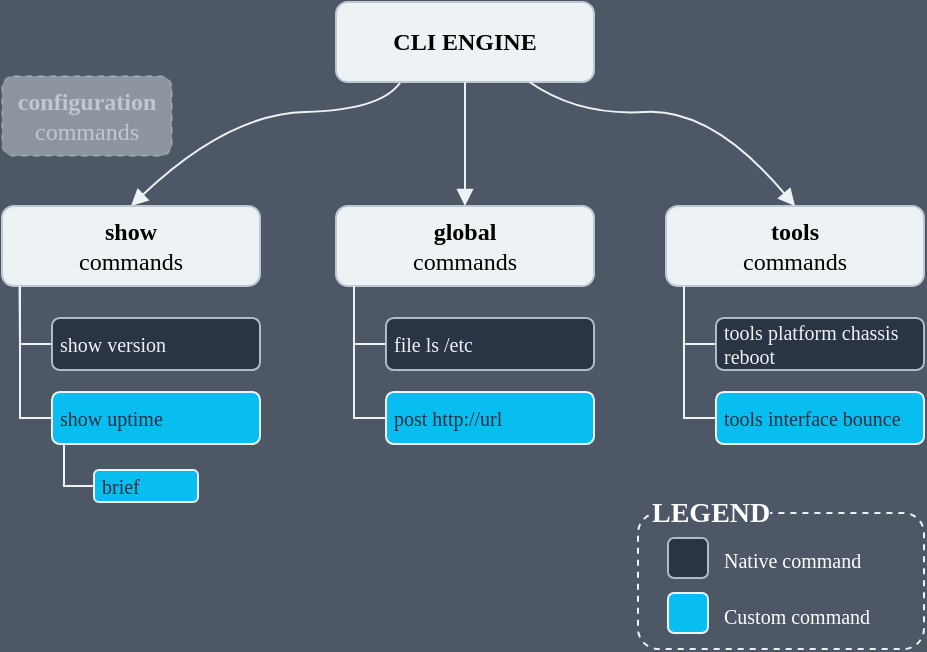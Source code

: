 <mxfile version="26.0.11" pages="3">
  <diagram name="[0] Cli plugins" id="FyxOA19ZdZb6XShkcGTg">
    <mxGraphModel dx="988" dy="550" grid="0" gridSize="2" guides="1" tooltips="1" connect="1" arrows="1" fold="1" page="1" pageScale="1" pageWidth="3300" pageHeight="4681" background="#4D5766" math="0" shadow="0">
      <root>
        <mxCell id="v35DyY4_wD7kl4gQBfIq-0" />
        <mxCell id="v35DyY4_wD7kl4gQBfIq-1" parent="v35DyY4_wD7kl4gQBfIq-0" />
        <mxCell id="3NR0YSU2vHcT9yE99jEo-3" value="" style="rounded=1;whiteSpace=wrap;html=1;fillColor=none;strokeColor=#EDF3F5;dashed=1;" vertex="1" parent="v35DyY4_wD7kl4gQBfIq-1">
          <mxGeometry x="1603" y="1804.5" width="143" height="68" as="geometry" />
        </mxCell>
        <mxCell id="cjOOpPMKw65pERf4yYbk-2" value="&lt;b&gt;global&lt;br&gt;&lt;/b&gt;commands" style="rounded=1;whiteSpace=wrap;html=1;strokeColor=#BEC8D2;fontFamily=Google Sans;fontSource=https%3A%2F%2Ffonts.googleapis.com%2Fcss%3Ffamily%3DGoogle%2BSans;fillColor=#EDF3F5;" vertex="1" parent="v35DyY4_wD7kl4gQBfIq-1">
          <mxGeometry x="1452" y="1651" width="129" height="40" as="geometry" />
        </mxCell>
        <mxCell id="cjOOpPMKw65pERf4yYbk-3" value="&lt;b&gt;tools&lt;br&gt;&lt;/b&gt;commands" style="rounded=1;whiteSpace=wrap;html=1;strokeColor=#BEC8D2;fontFamily=Google Sans;fontSource=https%3A%2F%2Ffonts.googleapis.com%2Fcss%3Ffamily%3DGoogle%2BSans;fillColor=#EDF3F5;" vertex="1" parent="v35DyY4_wD7kl4gQBfIq-1">
          <mxGeometry x="1617" y="1651" width="129" height="40" as="geometry" />
        </mxCell>
        <mxCell id="cjOOpPMKw65pERf4yYbk-4" value="" style="endArrow=block;html=1;rounded=0;entryX=0.5;entryY=0;entryDx=0;entryDy=0;exitX=0.25;exitY=1;exitDx=0;exitDy=0;strokeColor=#EDF3F5;endFill=1;curved=1;" edge="1" parent="v35DyY4_wD7kl4gQBfIq-1" source="cjOOpPMKw65pERf4yYbk-0" target="cjOOpPMKw65pERf4yYbk-1">
          <mxGeometry width="50" height="50" relative="1" as="geometry">
            <mxPoint x="1312" y="1631" as="sourcePoint" />
            <mxPoint x="1362" y="1581" as="targetPoint" />
            <Array as="points">
              <mxPoint x="1475" y="1603" />
              <mxPoint x="1398" y="1605" />
            </Array>
          </mxGeometry>
        </mxCell>
        <mxCell id="cjOOpPMKw65pERf4yYbk-0" value="&lt;b&gt;CLI ENGINE&lt;/b&gt;" style="rounded=1;whiteSpace=wrap;html=1;strokeColor=#BEC8D2;fontFamily=Google Sans;fontSource=https%3A%2F%2Ffonts.googleapis.com%2Fcss%3Ffamily%3DGoogle%2BSans;fillColor=#EDF3F5;" vertex="1" parent="v35DyY4_wD7kl4gQBfIq-1">
          <mxGeometry x="1452" y="1549" width="129" height="40" as="geometry" />
        </mxCell>
        <mxCell id="cjOOpPMKw65pERf4yYbk-5" value="&lt;font style=&quot;color: rgb(190, 200, 210);&quot;&gt;&lt;b&gt;configuration&lt;br&gt;&lt;/b&gt;commands&lt;/font&gt;" style="rounded=1;whiteSpace=wrap;html=1;strokeColor=#BEC8D2;fontFamily=Google Sans;fontSource=https%3A%2F%2Ffonts.googleapis.com%2Fcss%3Ffamily%3DGoogle%2BSans;fillColor=#EDF3F5;gradientColor=none;opacity=40;dashed=1;" vertex="1" parent="v35DyY4_wD7kl4gQBfIq-1">
          <mxGeometry x="1285" y="1586" width="85" height="40" as="geometry" />
        </mxCell>
        <mxCell id="cjOOpPMKw65pERf4yYbk-7" value="" style="endArrow=block;html=1;rounded=0;exitX=0.5;exitY=1;exitDx=0;exitDy=0;entryX=0.5;entryY=0;entryDx=0;entryDy=0;strokeColor=#EDF3F5;align=center;verticalAlign=middle;fontFamily=Helvetica;fontSize=11;fontColor=default;labelBackgroundColor=default;endFill=1;curved=1;" edge="1" parent="v35DyY4_wD7kl4gQBfIq-1" source="cjOOpPMKw65pERf4yYbk-0" target="cjOOpPMKw65pERf4yYbk-2">
          <mxGeometry width="50" height="50" relative="1" as="geometry">
            <mxPoint x="1587" y="1652" as="sourcePoint" />
            <mxPoint x="1637" y="1602" as="targetPoint" />
          </mxGeometry>
        </mxCell>
        <mxCell id="cjOOpPMKw65pERf4yYbk-8" value="" style="endArrow=block;html=1;rounded=0;exitX=0.75;exitY=1;exitDx=0;exitDy=0;entryX=0.5;entryY=0;entryDx=0;entryDy=0;strokeColor=#EDF3F5;align=center;verticalAlign=middle;fontFamily=Helvetica;fontSize=11;fontColor=default;labelBackgroundColor=default;endFill=1;curved=1;" edge="1" parent="v35DyY4_wD7kl4gQBfIq-1" source="cjOOpPMKw65pERf4yYbk-0" target="cjOOpPMKw65pERf4yYbk-3">
          <mxGeometry width="50" height="50" relative="1" as="geometry">
            <mxPoint x="1602" y="1589" as="sourcePoint" />
            <mxPoint x="1602" y="1651" as="targetPoint" />
            <Array as="points">
              <mxPoint x="1573" y="1606" />
              <mxPoint x="1640" y="1602" />
            </Array>
          </mxGeometry>
        </mxCell>
        <mxCell id="cjOOpPMKw65pERf4yYbk-10" value="" style="endArrow=none;html=1;strokeWidth=1;rounded=0;strokeColor=#EDF3F5;entryX=0.068;entryY=0.991;entryDx=0;entryDy=0;entryPerimeter=0;exitX=0;exitY=0.5;exitDx=0;exitDy=0;fontFamily=Google Sans;fontSource=https%3A%2F%2Ffonts.googleapis.com%2Fcss%3Ffamily%3DGoogle%2BSans;" edge="1" parent="v35DyY4_wD7kl4gQBfIq-1" source="cjOOpPMKw65pERf4yYbk-9" target="cjOOpPMKw65pERf4yYbk-1">
          <mxGeometry width="50" height="50" relative="1" as="geometry">
            <mxPoint x="1315" y="1739" as="sourcePoint" />
            <mxPoint x="1294" y="1700" as="targetPoint" />
            <Array as="points">
              <mxPoint x="1294" y="1720" />
            </Array>
          </mxGeometry>
        </mxCell>
        <mxCell id="cjOOpPMKw65pERf4yYbk-9" value="show version" style="rounded=1;whiteSpace=wrap;html=1;strokeColor=#BEC8D2;fontFamily=Fira Code;fontSource=https%3A%2F%2Ffonts.googleapis.com%2Fcss%3Ffamily%3DFira%2BCode;fillColor=#273142;opacity=90;fontColor=#EDF3F5;align=left;spacingLeft=2;fontSize=10;" vertex="1" parent="v35DyY4_wD7kl4gQBfIq-1">
          <mxGeometry x="1310" y="1707" width="104" height="26" as="geometry" />
        </mxCell>
        <mxCell id="cjOOpPMKw65pERf4yYbk-1" value="&lt;b&gt;show&lt;br&gt;&lt;/b&gt;commands" style="rounded=1;whiteSpace=wrap;html=1;strokeColor=#BEC8D2;fontFamily=Google Sans;fontSource=https%3A%2F%2Ffonts.googleapis.com%2Fcss%3Ffamily%3DGoogle%2BSans;fillColor=#EDF3F5;" vertex="1" parent="v35DyY4_wD7kl4gQBfIq-1">
          <mxGeometry x="1285" y="1651" width="129" height="40" as="geometry" />
        </mxCell>
        <mxCell id="cjOOpPMKw65pERf4yYbk-12" value="show uptime" style="rounded=1;whiteSpace=wrap;html=1;strokeColor=#FFFFFF;fontFamily=Fira Code;fontSource=https%3A%2F%2Ffonts.googleapis.com%2Fcss%3Ffamily%3DFira%2BCode;fillColor=#00C9FF;opacity=90;fontColor=#273142;align=left;verticalAlign=middle;spacingLeft=2;fontSize=10;" vertex="1" parent="v35DyY4_wD7kl4gQBfIq-1">
          <mxGeometry x="1310" y="1744" width="104" height="26" as="geometry" />
        </mxCell>
        <mxCell id="cjOOpPMKw65pERf4yYbk-13" value="" style="endArrow=none;html=1;strokeWidth=1;rounded=0;strokeColor=#EDF3F5;entryX=0.068;entryY=0.991;entryDx=0;entryDy=0;entryPerimeter=0;exitX=0;exitY=0.5;exitDx=0;exitDy=0;fontFamily=Google Sans;fontSource=https%3A%2F%2Ffonts.googleapis.com%2Fcss%3Ffamily%3DGoogle%2BSans;" edge="1" parent="v35DyY4_wD7kl4gQBfIq-1" source="cjOOpPMKw65pERf4yYbk-12">
          <mxGeometry width="50" height="50" relative="1" as="geometry">
            <mxPoint x="1310" y="1720" as="sourcePoint" />
            <mxPoint x="1294" y="1691" as="targetPoint" />
            <Array as="points">
              <mxPoint x="1294" y="1757" />
            </Array>
          </mxGeometry>
        </mxCell>
        <mxCell id="cjOOpPMKw65pERf4yYbk-14" value="" style="endArrow=none;html=1;strokeWidth=1;rounded=0;strokeColor=#EDF3F5;entryX=0.068;entryY=0.991;entryDx=0;entryDy=0;entryPerimeter=0;exitX=0;exitY=0.5;exitDx=0;exitDy=0;fontFamily=Google Sans;fontSource=https%3A%2F%2Ffonts.googleapis.com%2Fcss%3Ffamily%3DGoogle%2BSans;" edge="1" parent="v35DyY4_wD7kl4gQBfIq-1" source="cjOOpPMKw65pERf4yYbk-15">
          <mxGeometry width="50" height="50" relative="1" as="geometry">
            <mxPoint x="1482" y="1739" as="sourcePoint" />
            <mxPoint x="1461" y="1691" as="targetPoint" />
            <Array as="points">
              <mxPoint x="1461" y="1720" />
            </Array>
          </mxGeometry>
        </mxCell>
        <mxCell id="cjOOpPMKw65pERf4yYbk-15" value="file ls /etc" style="rounded=1;whiteSpace=wrap;html=1;strokeColor=#BEC8D2;fontFamily=Fira Code;fontSource=https%3A%2F%2Ffonts.googleapis.com%2Fcss%3Ffamily%3DFira%2BCode;fillColor=#273142;opacity=90;fontColor=#EDF3F5;align=left;spacingLeft=2;fontSize=10;" vertex="1" parent="v35DyY4_wD7kl4gQBfIq-1">
          <mxGeometry x="1477" y="1707" width="104" height="26" as="geometry" />
        </mxCell>
        <mxCell id="cjOOpPMKw65pERf4yYbk-16" value="post http://url" style="rounded=1;whiteSpace=wrap;html=1;strokeColor=#FFFFFF;fontFamily=Fira Code;fontSource=https%3A%2F%2Ffonts.googleapis.com%2Fcss%3Ffamily%3DFira%2BCode;fillColor=#00C9FF;opacity=90;fontColor=#273142;align=left;verticalAlign=middle;spacingLeft=2;fontSize=10;" vertex="1" parent="v35DyY4_wD7kl4gQBfIq-1">
          <mxGeometry x="1477" y="1744" width="104" height="26" as="geometry" />
        </mxCell>
        <mxCell id="cjOOpPMKw65pERf4yYbk-17" value="" style="endArrow=none;html=1;strokeWidth=1;rounded=0;strokeColor=#EDF3F5;entryX=0.068;entryY=0.991;entryDx=0;entryDy=0;entryPerimeter=0;exitX=0;exitY=0.5;exitDx=0;exitDy=0;fontFamily=Google Sans;fontSource=https%3A%2F%2Ffonts.googleapis.com%2Fcss%3Ffamily%3DGoogle%2BSans;" edge="1" parent="v35DyY4_wD7kl4gQBfIq-1" source="cjOOpPMKw65pERf4yYbk-16">
          <mxGeometry width="50" height="50" relative="1" as="geometry">
            <mxPoint x="1477" y="1720" as="sourcePoint" />
            <mxPoint x="1461" y="1691" as="targetPoint" />
            <Array as="points">
              <mxPoint x="1461" y="1757" />
            </Array>
          </mxGeometry>
        </mxCell>
        <mxCell id="cjOOpPMKw65pERf4yYbk-18" value="" style="endArrow=none;html=1;strokeWidth=1;rounded=0;strokeColor=#EDF3F5;entryX=0.068;entryY=0.991;entryDx=0;entryDy=0;entryPerimeter=0;exitX=0;exitY=0.5;exitDx=0;exitDy=0;fontFamily=Google Sans;fontSource=https%3A%2F%2Ffonts.googleapis.com%2Fcss%3Ffamily%3DGoogle%2BSans;" edge="1" parent="v35DyY4_wD7kl4gQBfIq-1" source="cjOOpPMKw65pERf4yYbk-19">
          <mxGeometry width="50" height="50" relative="1" as="geometry">
            <mxPoint x="1647" y="1739" as="sourcePoint" />
            <mxPoint x="1626" y="1691" as="targetPoint" />
            <Array as="points">
              <mxPoint x="1626" y="1720" />
            </Array>
          </mxGeometry>
        </mxCell>
        <mxCell id="cjOOpPMKw65pERf4yYbk-19" value="tools platform chassis reboot" style="rounded=1;whiteSpace=wrap;html=1;strokeColor=#BEC8D2;fontFamily=Fira Code;fontSource=https%3A%2F%2Ffonts.googleapis.com%2Fcss%3Ffamily%3DFira%2BCode;fillColor=#273142;opacity=90;fontColor=#EDF3F5;align=left;spacingLeft=2;fontSize=10;" vertex="1" parent="v35DyY4_wD7kl4gQBfIq-1">
          <mxGeometry x="1642" y="1707" width="104" height="26" as="geometry" />
        </mxCell>
        <mxCell id="cjOOpPMKw65pERf4yYbk-20" value="tools interface bounce" style="rounded=1;whiteSpace=wrap;html=1;strokeColor=#FFFFFF;fontFamily=Fira Code;fontSource=https%3A%2F%2Ffonts.googleapis.com%2Fcss%3Ffamily%3DFira%2BCode;fillColor=#00C9FF;opacity=90;fontColor=#273142;align=left;verticalAlign=middle;spacingLeft=2;fontSize=10;" vertex="1" parent="v35DyY4_wD7kl4gQBfIq-1">
          <mxGeometry x="1642" y="1744" width="104" height="26" as="geometry" />
        </mxCell>
        <mxCell id="cjOOpPMKw65pERf4yYbk-21" value="" style="endArrow=none;html=1;strokeWidth=1;rounded=0;strokeColor=#EDF3F5;entryX=0.068;entryY=0.991;entryDx=0;entryDy=0;entryPerimeter=0;exitX=0;exitY=0.5;exitDx=0;exitDy=0;fontFamily=Google Sans;fontSource=https%3A%2F%2Ffonts.googleapis.com%2Fcss%3Ffamily%3DGoogle%2BSans;" edge="1" parent="v35DyY4_wD7kl4gQBfIq-1" source="cjOOpPMKw65pERf4yYbk-20">
          <mxGeometry width="50" height="50" relative="1" as="geometry">
            <mxPoint x="1642" y="1720" as="sourcePoint" />
            <mxPoint x="1626" y="1691" as="targetPoint" />
            <Array as="points">
              <mxPoint x="1626" y="1757" />
            </Array>
          </mxGeometry>
        </mxCell>
        <mxCell id="cjOOpPMKw65pERf4yYbk-22" value="" style="rounded=1;whiteSpace=wrap;html=1;strokeColor=#FFFFFF;fontFamily=Fira Code;fontSource=https%3A%2F%2Ffonts.googleapis.com%2Fcss%3Ffamily%3DFira%2BCode;fillColor=#00C9FF;opacity=90;fontColor=#EDF3F5;align=left;verticalAlign=middle;spacingLeft=2;fontSize=10;" vertex="1" parent="v35DyY4_wD7kl4gQBfIq-1">
          <mxGeometry x="1618" y="1844.5" width="20" height="20" as="geometry" />
        </mxCell>
        <mxCell id="3NR0YSU2vHcT9yE99jEo-0" value="&lt;font&gt;Custom command&lt;/font&gt;" style="text;html=1;align=left;verticalAlign=middle;resizable=0;points=[];autosize=1;strokeColor=none;fillColor=none;fontSize=10;fontFamily=Google Sans;fontSource=https%3A%2F%2Ffonts.googleapis.com%2Fcss%3Ffamily%3DGoogle%2BSans;fontColor=#FFFFFF;" vertex="1" parent="v35DyY4_wD7kl4gQBfIq-1">
          <mxGeometry x="1644" y="1843.5" width="101" height="24" as="geometry" />
        </mxCell>
        <mxCell id="3NR0YSU2vHcT9yE99jEo-1" value="" style="rounded=1;whiteSpace=wrap;html=1;strokeColor=#BEC8D2;fontFamily=Fira Code;fontSource=https%3A%2F%2Ffonts.googleapis.com%2Fcss%3Ffamily%3DFira%2BCode;fillColor=#273142;opacity=90;fontColor=#EDF3F5;align=left;spacingLeft=2;fontSize=10;aspect=fixed;" vertex="1" parent="v35DyY4_wD7kl4gQBfIq-1">
          <mxGeometry x="1618" y="1817" width="20" height="20" as="geometry" />
        </mxCell>
        <mxCell id="3NR0YSU2vHcT9yE99jEo-2" value="&lt;font&gt;Native command&lt;/font&gt;" style="text;html=1;align=left;verticalAlign=middle;resizable=0;points=[];autosize=1;strokeColor=none;fillColor=none;fontSize=10;fontFamily=Google Sans;fontSource=https%3A%2F%2Ffonts.googleapis.com%2Fcss%3Ffamily%3DGoogle%2BSans;fontColor=#FFFFFF;" vertex="1" parent="v35DyY4_wD7kl4gQBfIq-1">
          <mxGeometry x="1644" y="1815.5" width="94" height="24" as="geometry" />
        </mxCell>
        <mxCell id="3NR0YSU2vHcT9yE99jEo-4" value="&lt;font style=&quot;font-size: 14px;&quot;&gt;LEGEND&lt;/font&gt;" style="text;html=1;align=left;verticalAlign=middle;resizable=0;points=[];autosize=1;strokeColor=none;fillColor=none;fontSize=14;fontFamily=Google Sans;fontSource=https%3A%2F%2Ffonts.googleapis.com%2Fcss%3Ffamily%3DGoogle%2BSans;fontColor=#FFFFFF;labelBackgroundColor=#4D5766;fontStyle=1" vertex="1" parent="v35DyY4_wD7kl4gQBfIq-1">
          <mxGeometry x="1608" y="1790" width="71" height="29" as="geometry" />
        </mxCell>
        <mxCell id="3NR0YSU2vHcT9yE99jEo-5" value="brief" style="rounded=1;whiteSpace=wrap;html=1;strokeColor=#FFFFFF;fontFamily=Fira Code;fontSource=https%3A%2F%2Ffonts.googleapis.com%2Fcss%3Ffamily%3DFira%2BCode;fillColor=#00C9FF;opacity=90;fontColor=#273142;align=left;verticalAlign=middle;spacingLeft=2;fontSize=10;" vertex="1" parent="v35DyY4_wD7kl4gQBfIq-1">
          <mxGeometry x="1331" y="1783" width="52" height="16" as="geometry" />
        </mxCell>
        <mxCell id="3NR0YSU2vHcT9yE99jEo-6" value="" style="endArrow=none;html=1;strokeWidth=1;rounded=0;strokeColor=#EDF3F5;entryX=0.068;entryY=0.991;entryDx=0;entryDy=0;entryPerimeter=0;exitX=0;exitY=0.5;exitDx=0;exitDy=0;fontFamily=Google Sans;fontSource=https%3A%2F%2Ffonts.googleapis.com%2Fcss%3Ffamily%3DGoogle%2BSans;" edge="1" parent="v35DyY4_wD7kl4gQBfIq-1" source="3NR0YSU2vHcT9yE99jEo-5">
          <mxGeometry width="50" height="50" relative="1" as="geometry">
            <mxPoint x="1332" y="1836" as="sourcePoint" />
            <mxPoint x="1316" y="1770" as="targetPoint" />
            <Array as="points">
              <mxPoint x="1316" y="1791" />
            </Array>
          </mxGeometry>
        </mxCell>
      </root>
    </mxGraphModel>
  </diagram>
  <diagram name="[1] schema" id="z_Gu7VJD9jsG575t3YCf">
    <mxGraphModel dx="1092" dy="608" grid="0" gridSize="2" guides="1" tooltips="1" connect="1" arrows="1" fold="1" page="1" pageScale="1" pageWidth="3300" pageHeight="4681" background="#4D5766" math="0" shadow="0">
      <root>
        <mxCell id="0" />
        <mxCell id="1" parent="0" />
        <mxCell id="HGMKZrDhag_7oUJbCoah-1" value="" style="rounded=1;whiteSpace=wrap;html=1;arcSize=2;fillColor=#001135;" parent="1" vertex="1">
          <mxGeometry x="1203" y="1133" width="303" height="265" as="geometry" />
        </mxCell>
        <mxCell id="HGMKZrDhag_7oUJbCoah-2" value="&lt;div style=&quot;color: rgb(204, 202, 194); font-size: 16px; line-height: 20px; white-space-collapse: preserve;&quot;&gt;&lt;div style=&quot;font-size: 16px;&quot;&gt;&lt;font style=&quot;font-size: 16px;&quot; data-font-src=&quot;https://fonts.googleapis.com/css?family=Google+Sans&quot;&gt;    &lt;span style=&quot;color: rgb(255, 173, 102); font-size: 16px;&quot;&gt;def&lt;/span&gt; &lt;span style=&quot;color: rgb(255, 209, 115); font-size: 16px;&quot;&gt;_get_schema&lt;/span&gt;(&lt;span style=&quot;color: rgb(223, 191, 255); font-size: 16px;&quot;&gt;self&lt;/span&gt;):&lt;/font&gt;&lt;/div&gt;&lt;div style=&quot;font-size: 16px;&quot;&gt;&lt;font style=&quot;font-size: 16px;&quot;&gt;        root &lt;span style=&quot;color: rgb(242, 158, 116); font-size: 16px;&quot;&gt;=&lt;/span&gt; &lt;span style=&quot;color: rgb(255, 209, 115); font-size: 16px;&quot;&gt;FixedSchemaRoot&lt;/span&gt;()&lt;/font&gt;&lt;/div&gt;&lt;div style=&quot;font-size: 16px;&quot;&gt;&lt;font style=&quot;font-size: 16px;&quot;&gt;        root.&lt;span style=&quot;color: rgb(255, 209, 115); font-size: 16px;&quot;&gt;add_child&lt;/span&gt;(&lt;/font&gt;&lt;/div&gt;&lt;div style=&quot;font-size: 16px;&quot;&gt;&lt;font style=&quot;font-size: 16px;&quot;&gt;            &lt;span style=&quot;color: rgb(213, 255, 128); font-size: 16px;&quot;&gt;&quot;uptime&quot;&lt;/span&gt;,&lt;/font&gt;&lt;/div&gt;&lt;div style=&quot;font-size: 16px;&quot;&gt;&lt;font style=&quot;font-size: 16px;&quot;&gt;            &lt;span style=&quot;color: rgb(223, 191, 255); font-size: 16px;&quot;&gt;fields&lt;/span&gt;&lt;span style=&quot;color: rgb(242, 158, 116); font-size: 16px;&quot;&gt;=&lt;/span&gt;[&lt;/font&gt;&lt;/div&gt;&lt;div style=&quot;font-size: 16px;&quot;&gt;&lt;font style=&quot;font-size: 16px;&quot;&gt;                &lt;span style=&quot;color: rgb(213, 255, 128); font-size: 16px;&quot;&gt;&quot;Uptime&quot;&lt;/span&gt;,&lt;/font&gt;&lt;/div&gt;&lt;div style=&quot;font-size: 16px;&quot;&gt;&lt;font style=&quot;font-size: 16px;&quot;&gt;                &lt;span style=&quot;color: rgb(213, 255, 128); font-size: 16px;&quot;&gt;&quot;Last Booted&quot;&lt;/span&gt;,&lt;/font&gt;&lt;/div&gt;&lt;div style=&quot;font-size: 16px;&quot;&gt;&lt;font style=&quot;font-size: 16px;&quot;&gt;            ],&lt;/font&gt;&lt;/div&gt;&lt;div style=&quot;font-size: 16px;&quot;&gt;&lt;font style=&quot;font-size: 16px;&quot;&gt;        )&lt;/font&gt;&lt;/div&gt;&lt;div style=&quot;font-size: 16px;&quot;&gt;&lt;font style=&quot;font-size: 16px;&quot;&gt;        &lt;span style=&quot;color: rgb(255, 173, 102); font-size: 16px;&quot;&gt;return&lt;/span&gt; root&lt;/font&gt;&lt;/div&gt;&lt;/div&gt;" style="text;html=1;align=left;verticalAlign=middle;resizable=0;points=[];autosize=1;strokeColor=none;fillColor=none;fontSize=16;fontFamily=JetBrains Mono;fontSource=https%3A%2F%2Ffonts.googleapis.com%2Fcss%3Ffamily%3DJetBrains%2BMono;" parent="1" vertex="1">
          <mxGeometry x="1181" y="1164" width="222" height="212" as="geometry" />
        </mxCell>
        <mxCell id="HGMKZrDhag_7oUJbCoah-28" value="" style="endArrow=classic;html=1;rounded=0;strokeColor=#EDF3F5;strokeWidth=4;endFill=1;" parent="1" edge="1">
          <mxGeometry width="50" height="50" relative="1" as="geometry">
            <mxPoint x="1529" y="1271" as="sourcePoint" />
            <mxPoint x="1616" y="1271" as="targetPoint" />
          </mxGeometry>
        </mxCell>
        <mxCell id="HGMKZrDhag_7oUJbCoah-44" value="" style="rounded=1;whiteSpace=wrap;html=1;arcSize=2;fillColor=none;strokeColor=default;fillStyle=dots;strokeWidth=2;perimeterSpacing=2;dashed=1;gradientColor=none;fontFamily=Google Sans;fontSource=https%3A%2F%2Ffonts.googleapis.com%2Fcss%3Ffamily%3DGoogle%2BSans;" parent="1" vertex="1">
          <mxGeometry x="1645" y="1134" width="281" height="265" as="geometry" />
        </mxCell>
        <mxCell id="HGMKZrDhag_7oUJbCoah-45" value="" style="verticalLabelPosition=bottom;verticalAlign=top;html=1;shape=mxgraph.basic.rect;fillColor2=none;strokeWidth=1;size=5.19;indent=50;topLeftStyle=rounded;topRightStyle=rounded;strokeColor=none;fillColor=#273142;fillStyle=solid;fontFamily=Google Sans;fontSource=https%3A%2F%2Ffonts.googleapis.com%2Fcss%3Ffamily%3DGoogle%2BSans;" parent="1" vertex="1">
          <mxGeometry x="1645" y="1134" width="281" height="32" as="geometry" />
        </mxCell>
        <mxCell id="HGMKZrDhag_7oUJbCoah-46" value="&lt;font color=&quot;#ffffff&quot;&gt;/ &lt;span style=&quot;font-weight: normal;&quot;&gt;(schema root)&lt;/span&gt;&lt;/font&gt;" style="text;html=1;align=left;verticalAlign=middle;resizable=0;points=[];autosize=1;strokeColor=none;fillColor=none;fontSize=16;fontFamily=Google Sans;fontSource=https%3A%2F%2Ffonts.googleapis.com%2Fcss%3Ffamily%3DGoogle%2BSans;fontStyle=1" parent="1" vertex="1">
          <mxGeometry x="1649" y="1133" width="127" height="31" as="geometry" />
        </mxCell>
        <mxCell id="HGMKZrDhag_7oUJbCoah-47" value="" style="rounded=1;whiteSpace=wrap;html=1;arcSize=2;fillColor=none;fontColor=#edf3f5;strokeColor=#98A2AE;dashed=1;strokeWidth=2;fontFamily=Google Sans;fontSource=https%3A%2F%2Ffonts.googleapis.com%2Fcss%3Ffamily%3DGoogle%2BSans;" parent="1" vertex="1">
          <mxGeometry x="1683" y="1190" width="211" height="180" as="geometry" />
        </mxCell>
        <mxCell id="HGMKZrDhag_7oUJbCoah-48" value="" style="verticalLabelPosition=bottom;verticalAlign=top;html=1;shape=mxgraph.basic.rect;fillColor2=none;strokeWidth=1;size=3.89;indent=99.13;topLeftStyle=rounded;topRightStyle=rounded;strokeColor=none;fillColor=#EDF3F5;fontFamily=Google Sans;fontSource=https%3A%2F%2Ffonts.googleapis.com%2Fcss%3Ffamily%3DGoogle%2BSans;" parent="1" vertex="1">
          <mxGeometry x="1683" y="1190" width="211" height="32" as="geometry" />
        </mxCell>
        <mxCell id="HGMKZrDhag_7oUJbCoah-49" value="&lt;font color=&quot;#001135&quot;&gt;uptime&lt;/font&gt;" style="text;html=1;align=left;verticalAlign=middle;resizable=0;points=[];autosize=1;strokeColor=none;fillColor=none;fontSize=16;fontFamily=Google Sans;fontSource=https%3A%2F%2Ffonts.googleapis.com%2Fcss%3Ffamily%3DGoogle%2BSans;fontStyle=1" parent="1" vertex="1">
          <mxGeometry x="1689" y="1191" width="68" height="31" as="geometry" />
        </mxCell>
        <mxCell id="HGMKZrDhag_7oUJbCoah-50" value="&lt;font style=&quot;font-size: 14px;&quot;&gt;Schema&lt;/font&gt;" style="text;html=1;align=right;verticalAlign=middle;resizable=0;points=[];autosize=1;strokeColor=none;fillColor=none;fontSize=14;fontFamily=Google Sans;fontSource=https%3A%2F%2Ffonts.googleapis.com%2Fcss%3Ffamily%3DGoogle%2BSans;fontColor=#98A2AE;" parent="1" vertex="1">
          <mxGeometry x="1853" y="1134" width="69" height="29" as="geometry" />
        </mxCell>
        <mxCell id="HGMKZrDhag_7oUJbCoah-51" value="&lt;font color=&quot;#bec8d2&quot; style=&quot;font-size: 14px;&quot;&gt;container&lt;/font&gt;" style="text;html=1;align=right;verticalAlign=middle;resizable=0;points=[];autosize=1;strokeColor=none;fillColor=none;fontSize=14;fontFamily=Google Sans;fontSource=https%3A%2F%2Ffonts.googleapis.com%2Fcss%3Ffamily%3DGoogle%2BSans;" parent="1" vertex="1">
          <mxGeometry x="1813" y="1193" width="78" height="29" as="geometry" />
        </mxCell>
        <mxCell id="HGMKZrDhag_7oUJbCoah-52" value="" style="endArrow=none;dashed=1;html=1;dashPattern=1 3;strokeWidth=2;rounded=0;strokeColor=#EDF3F5;entryX=0.053;entryY=1.071;entryDx=0;entryDy=0;entryPerimeter=0;exitX=-0.008;exitY=0.094;exitDx=0;exitDy=0;exitPerimeter=0;fontFamily=Google Sans;fontSource=https%3A%2F%2Ffonts.googleapis.com%2Fcss%3Ffamily%3DGoogle%2BSans;" parent="1" source="HGMKZrDhag_7oUJbCoah-47" target="HGMKZrDhag_7oUJbCoah-45" edge="1">
          <mxGeometry width="50" height="50" relative="1" as="geometry">
            <mxPoint x="1673" y="1337" as="sourcePoint" />
            <mxPoint x="1723" y="1287" as="targetPoint" />
            <Array as="points">
              <mxPoint x="1660" y="1207" />
            </Array>
          </mxGeometry>
        </mxCell>
        <mxCell id="HGMKZrDhag_7oUJbCoah-53" value="Uptime" style="rounded=1;whiteSpace=wrap;html=1;arcSize=50;fillColor=none;strokeColor=#FFFFFF;fontSize=14;align=right;spacingLeft=6;dashed=1;fontColor=#FFFFFF;fontFamily=Google Sans;fontSource=https%3A%2F%2Ffonts.googleapis.com%2Fcss%3Ffamily%3DGoogle%2BSans;spacingRight=2;strokeWidth=1;" parent="1" vertex="1">
          <mxGeometry x="1716" y="1249" width="121" height="35" as="geometry" />
        </mxCell>
        <mxCell id="HGMKZrDhag_7oUJbCoah-54" value="Last Booted" style="rounded=1;whiteSpace=wrap;html=1;arcSize=50;fillColor=none;strokeColor=#FFFFFF;fontSize=14;align=right;spacingLeft=6;dashed=1;fontColor=#FFFFFF;fontFamily=Google Sans;fontSource=https%3A%2F%2Ffonts.googleapis.com%2Fcss%3Ffamily%3DGoogle%2BSans;spacingRight=2;" parent="1" vertex="1">
          <mxGeometry x="1716" y="1296" width="121" height="35" as="geometry" />
        </mxCell>
        <mxCell id="HGMKZrDhag_7oUJbCoah-55" value="" style="endArrow=none;dashed=1;html=1;dashPattern=1 3;strokeWidth=2;rounded=0;strokeColor=#EDF3F5;entryX=0.053;entryY=1.071;entryDx=0;entryDy=0;entryPerimeter=0;exitX=0;exitY=0.5;exitDx=0;exitDy=0;fontFamily=Google Sans;fontSource=https%3A%2F%2Ffonts.googleapis.com%2Fcss%3Ffamily%3DGoogle%2BSans;" parent="1" source="HGMKZrDhag_7oUJbCoah-53" edge="1">
          <mxGeometry width="50" height="50" relative="1" as="geometry">
            <mxPoint x="1716" y="1261" as="sourcePoint" />
            <mxPoint x="1695" y="1222" as="targetPoint" />
            <Array as="points">
              <mxPoint x="1696" y="1267" />
            </Array>
          </mxGeometry>
        </mxCell>
        <mxCell id="HGMKZrDhag_7oUJbCoah-56" value="" style="endArrow=none;dashed=1;html=1;dashPattern=1 3;strokeWidth=2;rounded=0;strokeColor=#EDF3F5;exitX=0;exitY=0.5;exitDx=0;exitDy=0;fontFamily=Google Sans;fontSource=https%3A%2F%2Ffonts.googleapis.com%2Fcss%3Ffamily%3DGoogle%2BSans;" parent="1" source="HGMKZrDhag_7oUJbCoah-54" edge="1">
          <mxGeometry width="50" height="50" relative="1" as="geometry">
            <mxPoint x="1716" y="1312" as="sourcePoint" />
            <mxPoint x="1696" y="1267" as="targetPoint" />
            <Array as="points">
              <mxPoint x="1697" y="1314" />
            </Array>
          </mxGeometry>
        </mxCell>
        <mxCell id="ZtIQx4CLBh7AkSPlGvq_-1" value="" style="endArrow=none;html=1;rounded=1;entryX=0.25;entryY=0;entryDx=0;entryDy=0;exitX=0.25;exitY=1;exitDx=0;exitDy=0;dashed=1;strokeColor=#FFFFFF;strokeWidth=1;align=right;verticalAlign=middle;spacingLeft=6;spacingRight=2;arcSize=50;fontFamily=Google Sans;fontSource=https%3A%2F%2Ffonts.googleapis.com%2Fcss%3Ffamily%3DGoogle%2BSans;fontSize=14;fontColor=#FFFFFF;fillColor=none;" edge="1" parent="1" source="HGMKZrDhag_7oUJbCoah-53" target="HGMKZrDhag_7oUJbCoah-53">
          <mxGeometry width="50" height="50" relative="1" as="geometry">
            <mxPoint x="1710" y="1299" as="sourcePoint" />
            <mxPoint x="1760" y="1249" as="targetPoint" />
          </mxGeometry>
        </mxCell>
        <mxCell id="ZtIQx4CLBh7AkSPlGvq_-2" value="field" style="text;html=1;align=center;verticalAlign=middle;resizable=0;points=[];autosize=1;strokeColor=none;fillColor=none;fontColor=#FFFFFF;fontFamily=Google Sans;fontSource=https%3A%2F%2Ffonts.googleapis.com%2Fcss%3Ffamily%3DGoogle%2BSans;fontSize=11;textOpacity=50;" vertex="1" parent="1">
          <mxGeometry x="1711" y="1254" width="40" height="25" as="geometry" />
        </mxCell>
        <mxCell id="ZtIQx4CLBh7AkSPlGvq_-3" value="" style="endArrow=none;html=1;rounded=1;entryX=0.25;entryY=0;entryDx=0;entryDy=0;exitX=0.25;exitY=1;exitDx=0;exitDy=0;dashed=1;strokeColor=#FFFFFF;strokeWidth=1;align=right;verticalAlign=middle;spacingLeft=6;spacingRight=2;arcSize=50;fontFamily=Google Sans;fontSource=https%3A%2F%2Ffonts.googleapis.com%2Fcss%3Ffamily%3DGoogle%2BSans;fontSize=14;fontColor=#FFFFFF;fillColor=none;" edge="1" parent="1">
          <mxGeometry width="50" height="50" relative="1" as="geometry">
            <mxPoint x="1746" y="1331" as="sourcePoint" />
            <mxPoint x="1746" y="1296" as="targetPoint" />
          </mxGeometry>
        </mxCell>
        <mxCell id="ZtIQx4CLBh7AkSPlGvq_-4" value="field" style="text;html=1;align=center;verticalAlign=middle;resizable=0;points=[];autosize=1;strokeColor=none;fillColor=none;fontColor=#FFFFFF;fontFamily=Google Sans;fontSource=https%3A%2F%2Ffonts.googleapis.com%2Fcss%3Ffamily%3DGoogle%2BSans;fontSize=11;textOpacity=50;" vertex="1" parent="1">
          <mxGeometry x="1711" y="1301" width="40" height="25" as="geometry" />
        </mxCell>
      </root>
    </mxGraphModel>
  </diagram>
  <diagram name="[2] populate schema" id="2jO4DKBbPGhfN44IFJfD">
    <mxGraphModel dx="1659" dy="924" grid="0" gridSize="2" guides="1" tooltips="1" connect="1" arrows="1" fold="1" page="1" pageScale="1" pageWidth="3300" pageHeight="4681" background="#4D5766" math="0" shadow="0">
      <root>
        <mxCell id="GehNxyRLZ8iFV2p4zfdp-0" />
        <mxCell id="GehNxyRLZ8iFV2p4zfdp-1" parent="GehNxyRLZ8iFV2p4zfdp-0" />
        <mxCell id="GehNxyRLZ8iFV2p4zfdp-2" value="" style="rounded=1;whiteSpace=wrap;html=1;arcSize=2;fillColor=#001135;" parent="GehNxyRLZ8iFV2p4zfdp-1" vertex="1">
          <mxGeometry x="990" y="355" width="326" height="122" as="geometry" />
        </mxCell>
        <mxCell id="GehNxyRLZ8iFV2p4zfdp-3" value="&lt;div style=&quot;color: rgb(204, 202, 194); font-size: 16px; line-height: 20px; white-space-collapse: preserve;&quot;&gt;&lt;div style=&quot;font-size: 16px;&quot;&gt;&lt;div style=&quot;font-family: &amp;quot;JetBrains Mono&amp;quot;, &amp;quot;Fira Code&amp;quot;, Hasklig, Menlo, Monaco, &amp;quot;Courier New&amp;quot;, monospace, Menlo, Monaco, &amp;quot;Courier New&amp;quot;, monospace; font-size: 13px; line-height: 20px;&quot;&gt;&lt;div&gt;data &lt;span style=&quot;color: #f29e74;&quot;&gt;=&lt;/span&gt; &lt;span style=&quot;color: #73d0ff;&quot;&gt;Data&lt;/span&gt;(&lt;span style=&quot;color: #dfbfff;&quot;&gt;arguments&lt;/span&gt;.schema)&lt;/div&gt;&lt;div&gt;uptime_container &lt;span style=&quot;color: #f29e74;&quot;&gt;=&lt;/span&gt; data.uptime.&lt;span style=&quot;color: #ffd173;&quot;&gt;create&lt;/span&gt;()&lt;/div&gt;&lt;/div&gt;&lt;/div&gt;&lt;/div&gt;" style="text;html=1;align=left;verticalAlign=middle;resizable=0;points=[];autosize=1;strokeColor=none;fillColor=none;fontSize=16;fontFamily=JetBrains Mono;fontSource=https%3A%2F%2Ffonts.googleapis.com%2Fcss%3Ffamily%3DJetBrains%2BMono;labelBackgroundColor=none;" parent="GehNxyRLZ8iFV2p4zfdp-1" vertex="1">
          <mxGeometry x="1000" y="392.5" width="323" height="52" as="geometry" />
        </mxCell>
        <mxCell id="GehNxyRLZ8iFV2p4zfdp-4" value="" style="rounded=1;whiteSpace=wrap;html=1;arcSize=2;fillColor=#001135;strokeColor=none;fillStyle=auto;strokeWidth=0;perimeterSpacing=2;fontFamily=Google Sans;fontSource=https%3A%2F%2Ffonts.googleapis.com%2Fcss%3Ffamily%3DGoogle%2BSans;" parent="GehNxyRLZ8iFV2p4zfdp-1" vertex="1">
          <mxGeometry x="996" y="565" width="320" height="265" as="geometry" />
        </mxCell>
        <mxCell id="GehNxyRLZ8iFV2p4zfdp-5" value="" style="verticalLabelPosition=bottom;verticalAlign=top;html=1;shape=mxgraph.basic.rect;fillColor2=none;strokeWidth=1;size=5.19;indent=50;topLeftStyle=rounded;topRightStyle=rounded;strokeColor=none;fillColor=#273142;fontFamily=Google Sans;fontSource=https%3A%2F%2Ffonts.googleapis.com%2Fcss%3Ffamily%3DGoogle%2BSans;" parent="GehNxyRLZ8iFV2p4zfdp-1" vertex="1">
          <mxGeometry x="996" y="565" width="320" height="32" as="geometry" />
        </mxCell>
        <mxCell id="GehNxyRLZ8iFV2p4zfdp-6" value="&lt;font color=&quot;#ffffff&quot;&gt;/ &lt;span style=&quot;font-weight: normal;&quot;&gt;(root)&lt;/span&gt;&lt;/font&gt;" style="text;html=1;align=left;verticalAlign=middle;resizable=0;points=[];autosize=1;strokeColor=none;fillColor=none;fontSize=16;fontFamily=Google Sans;fontSource=https%3A%2F%2Ffonts.googleapis.com%2Fcss%3Ffamily%3DGoogle%2BSans;fontStyle=1" parent="GehNxyRLZ8iFV2p4zfdp-1" vertex="1">
          <mxGeometry x="1002" y="564" width="67" height="31" as="geometry" />
        </mxCell>
        <mxCell id="GehNxyRLZ8iFV2p4zfdp-7" value="" style="rounded=1;whiteSpace=wrap;html=1;arcSize=2;fillColor=#98a2ae;fontColor=#edf3f5;strokeColor=none;fillStyle=solid;fontFamily=Google Sans;fontSource=https%3A%2F%2Ffonts.googleapis.com%2Fcss%3Ffamily%3DGoogle%2BSans;" parent="GehNxyRLZ8iFV2p4zfdp-1" vertex="1">
          <mxGeometry x="1058" y="621" width="211" height="180" as="geometry" />
        </mxCell>
        <mxCell id="GehNxyRLZ8iFV2p4zfdp-8" value="" style="verticalLabelPosition=bottom;verticalAlign=top;html=1;shape=mxgraph.basic.rect;fillColor2=none;strokeWidth=1;size=3.89;indent=99.13;topLeftStyle=rounded;topRightStyle=rounded;strokeColor=none;fillColor=#EDF3F5;fontFamily=Google Sans;fontSource=https%3A%2F%2Ffonts.googleapis.com%2Fcss%3Ffamily%3DGoogle%2BSans;" parent="GehNxyRLZ8iFV2p4zfdp-1" vertex="1">
          <mxGeometry x="1058" y="621" width="211" height="32" as="geometry" />
        </mxCell>
        <mxCell id="GehNxyRLZ8iFV2p4zfdp-9" value="&lt;font color=&quot;#001135&quot;&gt;uptime&lt;/font&gt;" style="text;html=1;align=left;verticalAlign=middle;resizable=0;points=[];autosize=1;strokeColor=none;fillColor=none;fontSize=16;fontFamily=Google Sans;fontSource=https%3A%2F%2Ffonts.googleapis.com%2Fcss%3Ffamily%3DGoogle%2BSans;fontStyle=1" parent="GehNxyRLZ8iFV2p4zfdp-1" vertex="1">
          <mxGeometry x="1064" y="622" width="68" height="31" as="geometry" />
        </mxCell>
        <mxCell id="GehNxyRLZ8iFV2p4zfdp-10" value="&lt;font style=&quot;font-size: 14px;&quot;&gt;Data&lt;/font&gt;" style="text;html=1;align=right;verticalAlign=middle;resizable=0;points=[];autosize=1;strokeColor=none;fillColor=none;fontSize=14;fontFamily=Google Sans;fontSource=https%3A%2F%2Ffonts.googleapis.com%2Fcss%3Ffamily%3DGoogle%2BSans;fontColor=#98A2AE;" parent="GehNxyRLZ8iFV2p4zfdp-1" vertex="1">
          <mxGeometry x="1264" y="565" width="48" height="29" as="geometry" />
        </mxCell>
        <mxCell id="GehNxyRLZ8iFV2p4zfdp-11" value="&lt;font color=&quot;#bec8d2&quot; style=&quot;font-size: 14px;&quot;&gt;container&lt;/font&gt;" style="text;html=1;align=right;verticalAlign=middle;resizable=0;points=[];autosize=1;strokeColor=none;fillColor=none;fontSize=14;fontFamily=Google Sans;fontSource=https%3A%2F%2Ffonts.googleapis.com%2Fcss%3Ffamily%3DGoogle%2BSans;" parent="GehNxyRLZ8iFV2p4zfdp-1" vertex="1">
          <mxGeometry x="1188" y="624" width="78" height="29" as="geometry" />
        </mxCell>
        <mxCell id="GehNxyRLZ8iFV2p4zfdp-12" value="" style="endArrow=none;dashed=1;html=1;dashPattern=1 3;strokeWidth=2;rounded=0;strokeColor=#EDF3F5;entryX=0.053;entryY=1.071;entryDx=0;entryDy=0;entryPerimeter=0;exitX=-0.008;exitY=0.094;exitDx=0;exitDy=0;exitPerimeter=0;fontFamily=Google Sans;fontSource=https%3A%2F%2Ffonts.googleapis.com%2Fcss%3Ffamily%3DGoogle%2BSans;" parent="GehNxyRLZ8iFV2p4zfdp-1" source="GehNxyRLZ8iFV2p4zfdp-7" target="GehNxyRLZ8iFV2p4zfdp-5" edge="1">
          <mxGeometry width="50" height="50" relative="1" as="geometry">
            <mxPoint x="1063" y="768" as="sourcePoint" />
            <mxPoint x="1113" y="718" as="targetPoint" />
            <Array as="points">
              <mxPoint x="1013" y="638" />
            </Array>
          </mxGeometry>
        </mxCell>
        <mxCell id="GehNxyRLZ8iFV2p4zfdp-13" value="&lt;i&gt;empty&lt;/i&gt;" style="rounded=1;whiteSpace=wrap;html=1;arcSize=50;fillColor=#EDF3F5;strokeColor=none;fontSize=14;align=right;spacingLeft=6;spacingRight=4;fontFamily=Google Sans;fontSource=https%3A%2F%2Ffonts.googleapis.com%2Fcss%3Ffamily%3DGoogle%2BSans;fontColor=#BEC8D2;" parent="GehNxyRLZ8iFV2p4zfdp-1" vertex="1">
          <mxGeometry x="1091" y="680" width="119.5" height="35" as="geometry" />
        </mxCell>
        <mxCell id="GehNxyRLZ8iFV2p4zfdp-14" value="&lt;i&gt;empty&lt;/i&gt;" style="rounded=1;whiteSpace=wrap;html=1;arcSize=50;fillColor=#EDF3F5;strokeColor=none;fontSize=14;align=right;spacingLeft=6;spacingRight=4;fontFamily=Google Sans;fontSource=https%3A%2F%2Ffonts.googleapis.com%2Fcss%3Ffamily%3DGoogle%2BSans;fontColor=#BEC8D2;" parent="GehNxyRLZ8iFV2p4zfdp-1" vertex="1">
          <mxGeometry x="1091" y="727" width="118.5" height="35" as="geometry" />
        </mxCell>
        <mxCell id="GehNxyRLZ8iFV2p4zfdp-15" value="" style="endArrow=none;dashed=1;html=1;dashPattern=1 3;strokeWidth=2;rounded=0;strokeColor=#EDF3F5;entryX=0.053;entryY=1.071;entryDx=0;entryDy=0;entryPerimeter=0;exitX=0;exitY=0.5;exitDx=0;exitDy=0;fontFamily=Google Sans;fontSource=https%3A%2F%2Ffonts.googleapis.com%2Fcss%3Ffamily%3DGoogle%2BSans;" parent="GehNxyRLZ8iFV2p4zfdp-1" source="GehNxyRLZ8iFV2p4zfdp-13" edge="1">
          <mxGeometry width="50" height="50" relative="1" as="geometry">
            <mxPoint x="1091" y="692" as="sourcePoint" />
            <mxPoint x="1070" y="653" as="targetPoint" />
            <Array as="points">
              <mxPoint x="1071" y="698" />
            </Array>
          </mxGeometry>
        </mxCell>
        <mxCell id="GehNxyRLZ8iFV2p4zfdp-16" value="" style="endArrow=none;dashed=1;html=1;dashPattern=1 3;strokeWidth=2;rounded=0;strokeColor=#EDF3F5;exitX=0;exitY=0.5;exitDx=0;exitDy=0;fontFamily=Google Sans;fontSource=https%3A%2F%2Ffonts.googleapis.com%2Fcss%3Ffamily%3DGoogle%2BSans;" parent="GehNxyRLZ8iFV2p4zfdp-1" source="GehNxyRLZ8iFV2p4zfdp-14" edge="1">
          <mxGeometry width="50" height="50" relative="1" as="geometry">
            <mxPoint x="1091" y="743" as="sourcePoint" />
            <mxPoint x="1071" y="698" as="targetPoint" />
            <Array as="points">
              <mxPoint x="1072" y="745" />
            </Array>
          </mxGeometry>
        </mxCell>
        <mxCell id="GehNxyRLZ8iFV2p4zfdp-17" value="" style="verticalLabelPosition=middle;verticalAlign=middle;html=1;shape=mxgraph.basic.rect;fillColor2=none;strokeWidth=1;size=16;indent=100;topLeftStyle=default;topRightStyle=rounded;strokeColor=none;fillColor=#BEC8D2;bottomRightStyle=rounded;labelPosition=center;align=center;spacing=0;spacingRight=3;fontColor=#FFFFFF;rotation=-180;horizontal=1;fontFamily=Google Sans;fontSource=https%3A%2F%2Ffonts.googleapis.com%2Fcss%3Ffamily%3DGoogle%2BSans;" parent="GehNxyRLZ8iFV2p4zfdp-1" vertex="1">
          <mxGeometry x="1091" y="680" width="44.5" height="35" as="geometry" />
        </mxCell>
        <mxCell id="GehNxyRLZ8iFV2p4zfdp-19" value="" style="endArrow=classic;html=1;rounded=0;strokeColor=#EDF3F5;strokeWidth=4;endFill=1;" parent="GehNxyRLZ8iFV2p4zfdp-1" edge="1">
          <mxGeometry width="50" height="50" relative="1" as="geometry">
            <mxPoint x="922" y="423" as="sourcePoint" />
            <mxPoint x="978" y="423.5" as="targetPoint" />
          </mxGeometry>
        </mxCell>
        <mxCell id="GehNxyRLZ8iFV2p4zfdp-20" value="" style="rounded=1;whiteSpace=wrap;html=1;arcSize=2;fillColor=none;strokeColor=default;fillStyle=dots;strokeWidth=2;perimeterSpacing=2;dashed=1;gradientColor=none;fontFamily=Google Sans;fontSource=https%3A%2F%2Ffonts.googleapis.com%2Fcss%3Ffamily%3DGoogle%2BSans;" parent="GehNxyRLZ8iFV2p4zfdp-1" vertex="1">
          <mxGeometry x="625" y="357" width="281" height="265" as="geometry" />
        </mxCell>
        <mxCell id="GehNxyRLZ8iFV2p4zfdp-21" value="" style="verticalLabelPosition=bottom;verticalAlign=top;html=1;shape=mxgraph.basic.rect;fillColor2=none;strokeWidth=1;size=5.19;indent=50;topLeftStyle=rounded;topRightStyle=rounded;strokeColor=none;fillColor=#273142;fillStyle=solid;fontFamily=Google Sans;fontSource=https%3A%2F%2Ffonts.googleapis.com%2Fcss%3Ffamily%3DGoogle%2BSans;" parent="GehNxyRLZ8iFV2p4zfdp-1" vertex="1">
          <mxGeometry x="625" y="357" width="281" height="32" as="geometry" />
        </mxCell>
        <mxCell id="GehNxyRLZ8iFV2p4zfdp-22" value="&lt;font color=&quot;#ffffff&quot;&gt;/ &lt;span style=&quot;font-weight: normal;&quot;&gt;(root)&lt;/span&gt;&lt;/font&gt;" style="text;html=1;align=left;verticalAlign=middle;resizable=0;points=[];autosize=1;strokeColor=none;fillColor=none;fontSize=16;fontFamily=Google Sans;fontSource=https%3A%2F%2Ffonts.googleapis.com%2Fcss%3Ffamily%3DGoogle%2BSans;fontStyle=1" parent="GehNxyRLZ8iFV2p4zfdp-1" vertex="1">
          <mxGeometry x="629" y="356" width="67" height="31" as="geometry" />
        </mxCell>
        <mxCell id="GehNxyRLZ8iFV2p4zfdp-26" value="&lt;font style=&quot;font-size: 14px;&quot;&gt;Schema&lt;/font&gt;" style="text;html=1;align=right;verticalAlign=middle;resizable=0;points=[];autosize=1;strokeColor=none;fillColor=none;fontSize=14;fontFamily=Google Sans;fontSource=https%3A%2F%2Ffonts.googleapis.com%2Fcss%3Ffamily%3DGoogle%2BSans;fontColor=#98A2AE;" parent="GehNxyRLZ8iFV2p4zfdp-1" vertex="1">
          <mxGeometry x="833" y="357" width="69" height="29" as="geometry" />
        </mxCell>
        <mxCell id="GehNxyRLZ8iFV2p4zfdp-28" value="" style="endArrow=none;dashed=1;html=1;dashPattern=1 3;strokeWidth=2;rounded=0;strokeColor=#EDF3F5;entryX=0.053;entryY=1.071;entryDx=0;entryDy=0;entryPerimeter=0;exitX=-0.008;exitY=0.094;exitDx=0;exitDy=0;exitPerimeter=0;fontFamily=Google Sans;fontSource=https%3A%2F%2Ffonts.googleapis.com%2Fcss%3Ffamily%3DGoogle%2BSans;" parent="GehNxyRLZ8iFV2p4zfdp-1" target="GehNxyRLZ8iFV2p4zfdp-21" edge="1">
          <mxGeometry width="50" height="50" relative="1" as="geometry">
            <mxPoint x="661.312" y="429.92" as="sourcePoint" />
            <mxPoint x="703" y="510" as="targetPoint" />
            <Array as="points">
              <mxPoint x="640" y="430" />
            </Array>
          </mxGeometry>
        </mxCell>
        <mxCell id="HOPFhjxvUH-X9HnmUMg6-0" value="" style="endArrow=classic;html=1;rounded=0;strokeColor=#EDF3F5;strokeWidth=4;endFill=1;" parent="GehNxyRLZ8iFV2p4zfdp-1" edge="1">
          <mxGeometry width="50" height="50" relative="1" as="geometry">
            <mxPoint x="1143" y="492" as="sourcePoint" />
            <mxPoint x="1143" y="550.5" as="targetPoint" />
          </mxGeometry>
        </mxCell>
        <mxCell id="gSJmvJ6PIRXqt0e7jhyi-0" value="" style="rounded=1;whiteSpace=wrap;html=1;arcSize=2;fillColor=none;fontColor=#edf3f5;strokeColor=#98A2AE;dashed=1;strokeWidth=2;fontFamily=Google Sans;fontSource=https%3A%2F%2Ffonts.googleapis.com%2Fcss%3Ffamily%3DGoogle%2BSans;" vertex="1" parent="GehNxyRLZ8iFV2p4zfdp-1">
          <mxGeometry x="662" y="414" width="211" height="180" as="geometry" />
        </mxCell>
        <mxCell id="gSJmvJ6PIRXqt0e7jhyi-1" value="" style="verticalLabelPosition=bottom;verticalAlign=top;html=1;shape=mxgraph.basic.rect;fillColor2=none;strokeWidth=1;size=3.89;indent=99.13;topLeftStyle=rounded;topRightStyle=rounded;strokeColor=none;fillColor=#EDF3F5;fontFamily=Google Sans;fontSource=https%3A%2F%2Ffonts.googleapis.com%2Fcss%3Ffamily%3DGoogle%2BSans;" vertex="1" parent="GehNxyRLZ8iFV2p4zfdp-1">
          <mxGeometry x="662" y="414" width="211" height="32" as="geometry" />
        </mxCell>
        <mxCell id="gSJmvJ6PIRXqt0e7jhyi-2" value="&lt;font color=&quot;#001135&quot;&gt;uptime&lt;/font&gt;" style="text;html=1;align=left;verticalAlign=middle;resizable=0;points=[];autosize=1;strokeColor=none;fillColor=none;fontSize=16;fontFamily=Google Sans;fontSource=https%3A%2F%2Ffonts.googleapis.com%2Fcss%3Ffamily%3DGoogle%2BSans;fontStyle=1" vertex="1" parent="GehNxyRLZ8iFV2p4zfdp-1">
          <mxGeometry x="668" y="415" width="68" height="31" as="geometry" />
        </mxCell>
        <mxCell id="gSJmvJ6PIRXqt0e7jhyi-3" value="&lt;font style=&quot;font-size: 14px;&quot; color=&quot;#bec8d2&quot;&gt;container&lt;/font&gt;" style="text;html=1;align=right;verticalAlign=middle;resizable=0;points=[];autosize=1;strokeColor=none;fillColor=none;fontSize=14;fontFamily=Google Sans;fontSource=https%3A%2F%2Ffonts.googleapis.com%2Fcss%3Ffamily%3DGoogle%2BSans;" vertex="1" parent="GehNxyRLZ8iFV2p4zfdp-1">
          <mxGeometry x="792" y="417" width="78" height="29" as="geometry" />
        </mxCell>
        <mxCell id="gSJmvJ6PIRXqt0e7jhyi-4" value="Uptime" style="rounded=1;whiteSpace=wrap;html=1;arcSize=50;fillColor=none;strokeColor=#FFFFFF;fontSize=14;align=right;spacingLeft=6;dashed=1;fontColor=#FFFFFF;fontFamily=Google Sans;fontSource=https%3A%2F%2Ffonts.googleapis.com%2Fcss%3Ffamily%3DGoogle%2BSans;spacingRight=2;strokeWidth=1;" vertex="1" parent="GehNxyRLZ8iFV2p4zfdp-1">
          <mxGeometry x="695" y="473" width="121" height="35" as="geometry" />
        </mxCell>
        <mxCell id="gSJmvJ6PIRXqt0e7jhyi-5" value="Last Booted" style="rounded=1;whiteSpace=wrap;html=1;arcSize=50;fillColor=none;strokeColor=#FFFFFF;fontSize=14;align=right;spacingLeft=6;dashed=1;fontColor=#FFFFFF;fontFamily=Google Sans;fontSource=https%3A%2F%2Ffonts.googleapis.com%2Fcss%3Ffamily%3DGoogle%2BSans;spacingRight=2;" vertex="1" parent="GehNxyRLZ8iFV2p4zfdp-1">
          <mxGeometry x="695" y="520" width="121" height="35" as="geometry" />
        </mxCell>
        <mxCell id="gSJmvJ6PIRXqt0e7jhyi-6" value="" style="endArrow=none;dashed=1;html=1;dashPattern=1 3;strokeWidth=2;rounded=0;strokeColor=#EDF3F5;entryX=0.053;entryY=1.071;entryDx=0;entryDy=0;entryPerimeter=0;exitX=0;exitY=0.5;exitDx=0;exitDy=0;fontFamily=Google Sans;fontSource=https%3A%2F%2Ffonts.googleapis.com%2Fcss%3Ffamily%3DGoogle%2BSans;" edge="1" parent="GehNxyRLZ8iFV2p4zfdp-1" source="gSJmvJ6PIRXqt0e7jhyi-4">
          <mxGeometry width="50" height="50" relative="1" as="geometry">
            <mxPoint x="695" y="485" as="sourcePoint" />
            <mxPoint x="674" y="446" as="targetPoint" />
            <Array as="points">
              <mxPoint x="675" y="491" />
            </Array>
          </mxGeometry>
        </mxCell>
        <mxCell id="gSJmvJ6PIRXqt0e7jhyi-7" value="" style="endArrow=none;dashed=1;html=1;dashPattern=1 3;strokeWidth=2;rounded=0;strokeColor=#EDF3F5;exitX=0;exitY=0.5;exitDx=0;exitDy=0;fontFamily=Google Sans;fontSource=https%3A%2F%2Ffonts.googleapis.com%2Fcss%3Ffamily%3DGoogle%2BSans;" edge="1" parent="GehNxyRLZ8iFV2p4zfdp-1" source="gSJmvJ6PIRXqt0e7jhyi-5">
          <mxGeometry width="50" height="50" relative="1" as="geometry">
            <mxPoint x="695" y="536" as="sourcePoint" />
            <mxPoint x="675" y="491" as="targetPoint" />
            <Array as="points">
              <mxPoint x="676" y="538" />
            </Array>
          </mxGeometry>
        </mxCell>
        <mxCell id="gSJmvJ6PIRXqt0e7jhyi-8" value="" style="endArrow=none;html=1;rounded=1;entryX=0.25;entryY=0;entryDx=0;entryDy=0;exitX=0.25;exitY=1;exitDx=0;exitDy=0;dashed=1;strokeColor=#FFFFFF;strokeWidth=1;align=right;verticalAlign=middle;spacingLeft=6;spacingRight=2;arcSize=50;fontFamily=Google Sans;fontSource=https%3A%2F%2Ffonts.googleapis.com%2Fcss%3Ffamily%3DGoogle%2BSans;fontSize=14;fontColor=#FFFFFF;fillColor=none;" edge="1" parent="GehNxyRLZ8iFV2p4zfdp-1" source="gSJmvJ6PIRXqt0e7jhyi-4" target="gSJmvJ6PIRXqt0e7jhyi-4">
          <mxGeometry width="50" height="50" relative="1" as="geometry">
            <mxPoint x="689" y="523" as="sourcePoint" />
            <mxPoint x="739" y="473" as="targetPoint" />
          </mxGeometry>
        </mxCell>
        <mxCell id="gSJmvJ6PIRXqt0e7jhyi-9" value="field" style="text;html=1;align=center;verticalAlign=middle;resizable=0;points=[];autosize=1;strokeColor=none;fillColor=none;fontColor=#FFFFFF;fontFamily=Google Sans;fontSource=https%3A%2F%2Ffonts.googleapis.com%2Fcss%3Ffamily%3DGoogle%2BSans;textOpacity=50;fontSize=11;" vertex="1" parent="GehNxyRLZ8iFV2p4zfdp-1">
          <mxGeometry x="690" y="478" width="40" height="25" as="geometry" />
        </mxCell>
        <mxCell id="gSJmvJ6PIRXqt0e7jhyi-10" value="" style="endArrow=none;html=1;rounded=1;entryX=0.25;entryY=0;entryDx=0;entryDy=0;exitX=0.25;exitY=1;exitDx=0;exitDy=0;dashed=1;strokeColor=#FFFFFF;strokeWidth=1;align=right;verticalAlign=middle;spacingLeft=6;spacingRight=2;arcSize=50;fontFamily=Google Sans;fontSource=https%3A%2F%2Ffonts.googleapis.com%2Fcss%3Ffamily%3DGoogle%2BSans;fontSize=14;fontColor=#FFFFFF;fillColor=none;" edge="1" parent="GehNxyRLZ8iFV2p4zfdp-1">
          <mxGeometry width="50" height="50" relative="1" as="geometry">
            <mxPoint x="725" y="555" as="sourcePoint" />
            <mxPoint x="725" y="520" as="targetPoint" />
          </mxGeometry>
        </mxCell>
        <mxCell id="gSJmvJ6PIRXqt0e7jhyi-11" value="field" style="text;html=1;align=center;verticalAlign=middle;resizable=0;points=[];autosize=1;strokeColor=none;fillColor=none;fontColor=#FFFFFF;fontFamily=Google Sans;fontSource=https%3A%2F%2Ffonts.googleapis.com%2Fcss%3Ffamily%3DGoogle%2BSans;textOpacity=50;fontSize=11;" vertex="1" parent="GehNxyRLZ8iFV2p4zfdp-1">
          <mxGeometry x="690" y="525" width="40" height="25" as="geometry" />
        </mxCell>
        <mxCell id="gSJmvJ6PIRXqt0e7jhyi-12" value="" style="verticalLabelPosition=middle;verticalAlign=middle;html=1;shape=mxgraph.basic.rect;fillColor2=none;strokeWidth=1;size=16;indent=100;topLeftStyle=default;topRightStyle=rounded;strokeColor=none;fillColor=#BEC8D2;bottomRightStyle=rounded;labelPosition=center;align=center;spacing=0;spacingRight=3;fontColor=#FFFFFF;rotation=-180;horizontal=1;fontFamily=Google Sans;fontSource=https%3A%2F%2Ffonts.googleapis.com%2Fcss%3Ffamily%3DGoogle%2BSans;" vertex="1" parent="GehNxyRLZ8iFV2p4zfdp-1">
          <mxGeometry x="1091" y="727" width="44.5" height="35" as="geometry" />
        </mxCell>
        <mxCell id="gSJmvJ6PIRXqt0e7jhyi-13" value="uptime" style="text;html=1;align=center;verticalAlign=middle;resizable=0;points=[];autosize=1;strokeColor=none;fillColor=none;fontColor=#FFFFFF;fontFamily=Google Sans;fontSource=https%3A%2F%2Ffonts.googleapis.com%2Fcss%3Ffamily%3DGoogle%2BSans;fontSize=11;" vertex="1" parent="GehNxyRLZ8iFV2p4zfdp-1">
          <mxGeometry x="1087.25" y="685.5" width="53" height="25" as="geometry" />
        </mxCell>
        <mxCell id="gSJmvJ6PIRXqt0e7jhyi-14" value="last&lt;br&gt;booted" style="text;html=1;align=center;verticalAlign=middle;resizable=0;points=[];autosize=1;strokeColor=none;fillColor=none;fontColor=#FFFFFF;fontFamily=Google Sans;fontSource=https%3A%2F%2Ffonts.googleapis.com%2Fcss%3Ffamily%3DGoogle%2BSans;fontSize=11;" vertex="1" parent="GehNxyRLZ8iFV2p4zfdp-1">
          <mxGeometry x="1087.25" y="725" width="54" height="38" as="geometry" />
        </mxCell>
        <mxCell id="kmpc25h0Z3QGr45cMWCJ-0" value="" style="ellipse;whiteSpace=wrap;html=1;strokeColor=none;aspect=fixed;fillColor=light-dark(#edf3f5, #ededed);" vertex="1" parent="GehNxyRLZ8iFV2p4zfdp-1">
          <mxGeometry x="933.5" y="412" width="22" height="22" as="geometry" />
        </mxCell>
        <mxCell id="kmpc25h0Z3QGr45cMWCJ-1" value="1" style="text;html=1;align=center;verticalAlign=middle;resizable=0;points=[];autosize=1;strokeColor=none;fillColor=none;fontColor=#4D5766;" vertex="1" parent="GehNxyRLZ8iFV2p4zfdp-1">
          <mxGeometry x="932" y="410" width="25" height="26" as="geometry" />
        </mxCell>
        <mxCell id="kmpc25h0Z3QGr45cMWCJ-3" value="" style="ellipse;whiteSpace=wrap;html=1;strokeColor=none;aspect=fixed;fillColor=light-dark(#edf3f5, #ededed);" vertex="1" parent="GehNxyRLZ8iFV2p4zfdp-1">
          <mxGeometry x="1132.75" y="503" width="22" height="22" as="geometry" />
        </mxCell>
        <mxCell id="kmpc25h0Z3QGr45cMWCJ-4" value="2" style="text;html=1;align=center;verticalAlign=middle;resizable=0;points=[];autosize=1;strokeColor=none;fillColor=none;fontColor=#4D5766;" vertex="1" parent="GehNxyRLZ8iFV2p4zfdp-1">
          <mxGeometry x="1131.25" y="501" width="25" height="26" as="geometry" />
        </mxCell>
      </root>
    </mxGraphModel>
  </diagram>
</mxfile>
